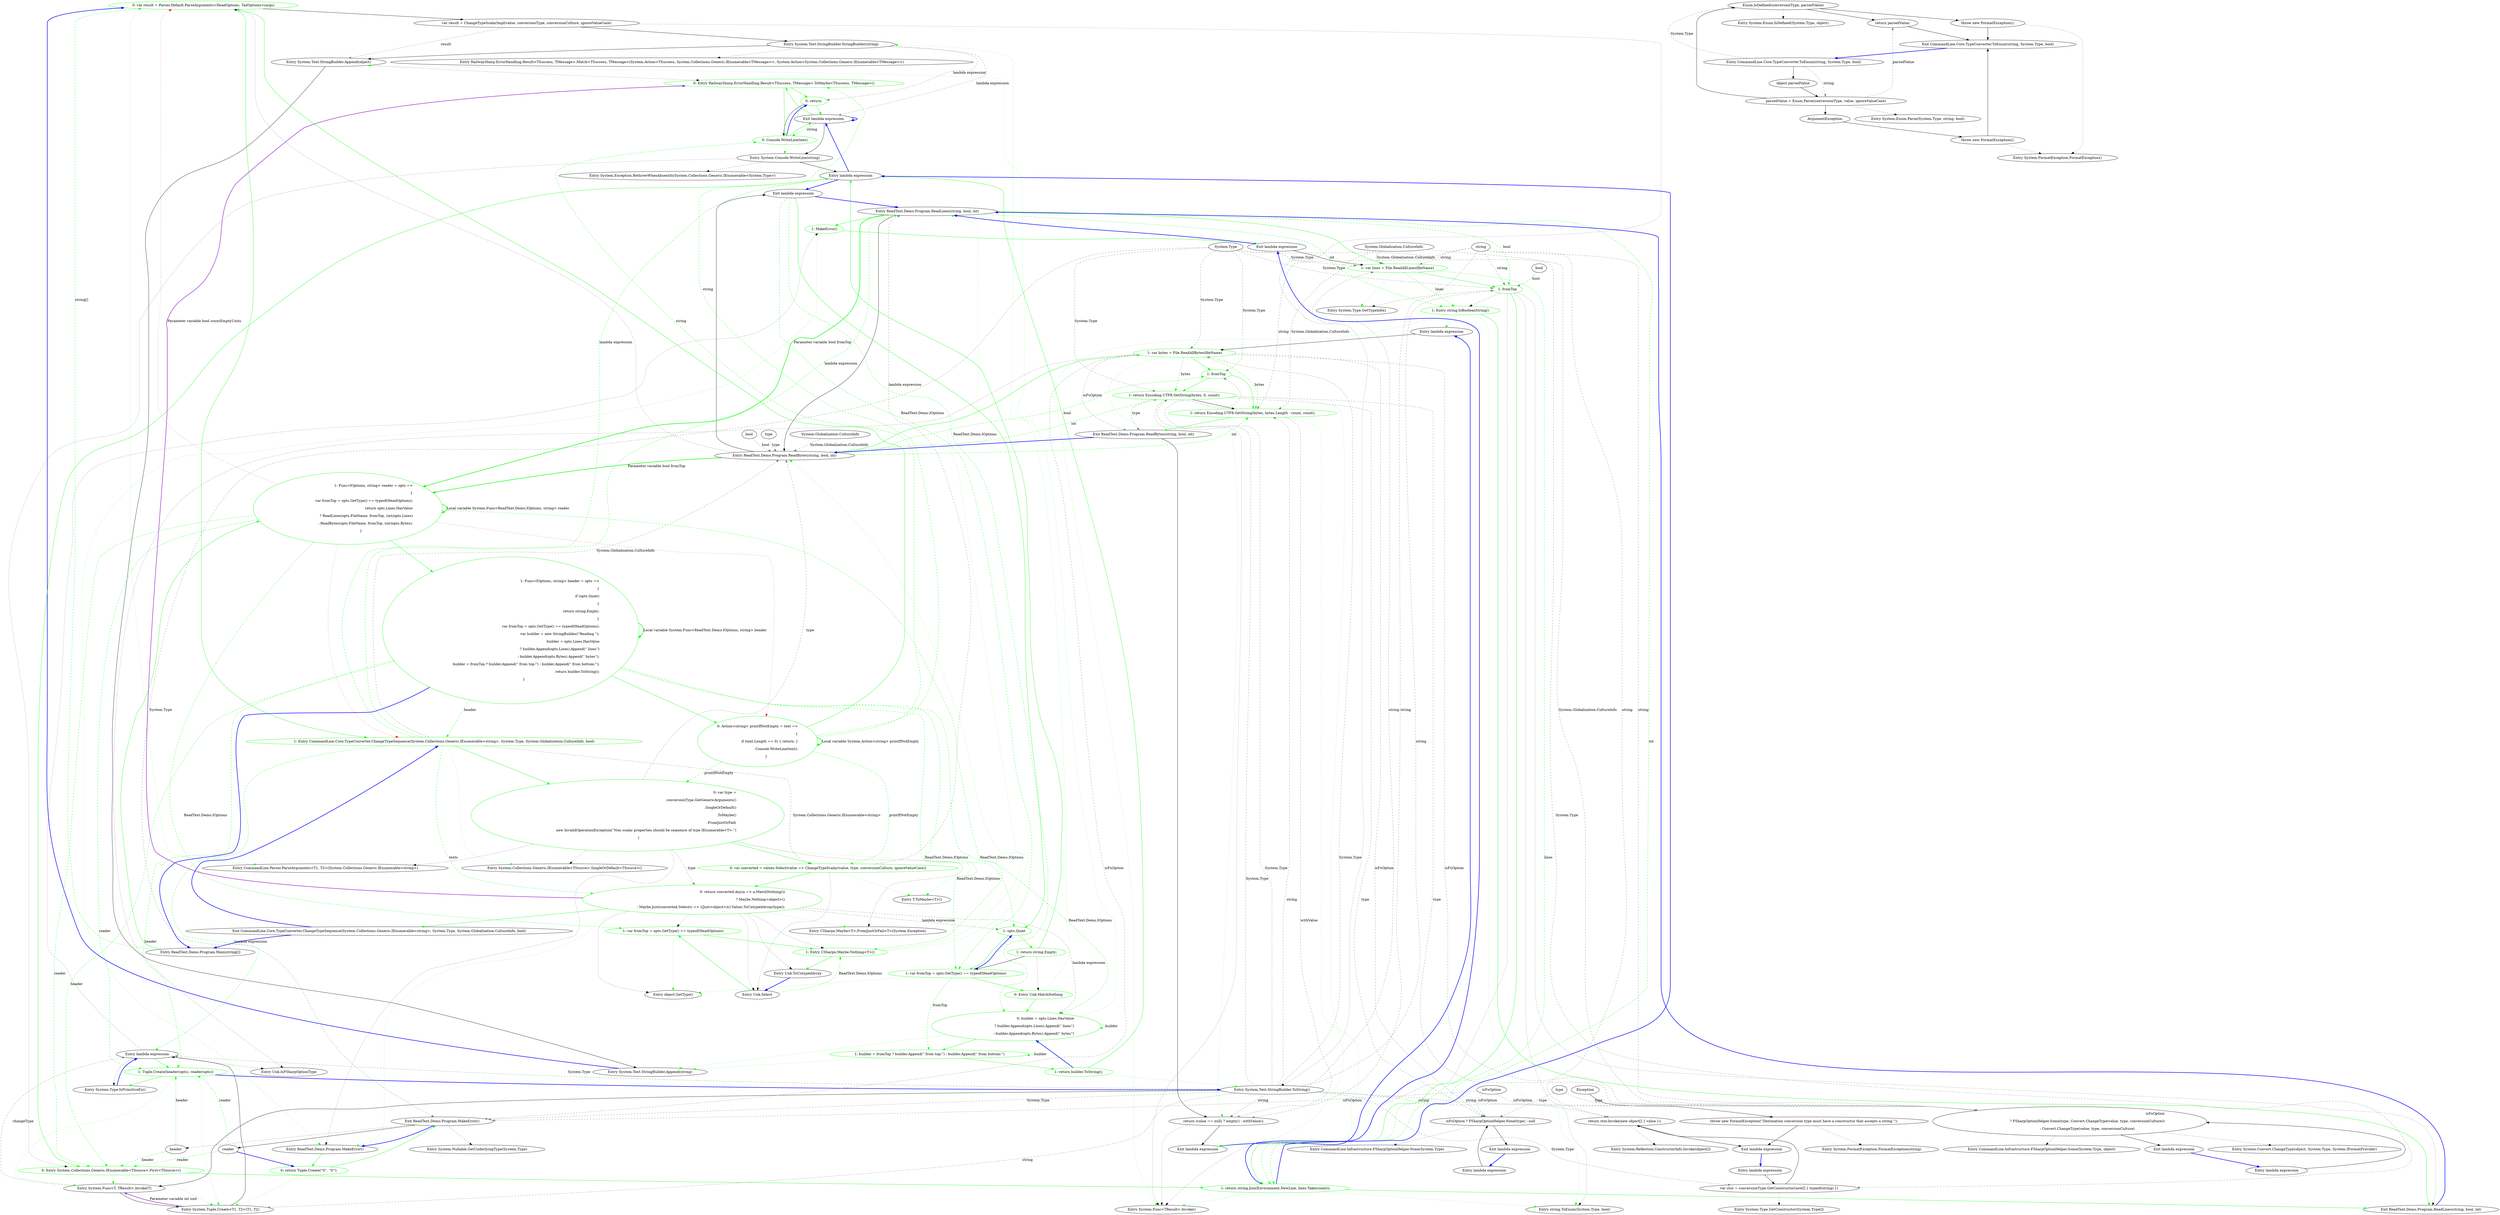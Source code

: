 digraph  {
m0_4 [cluster="ReadText.Demo.Program.Main(string[])", color=green, community=0, file="Program.cs", label="0: var result = Parser.Default.ParseArguments<HeadOptions, TailOptions>(args)", span="41-41"];
m0_30 [cluster="CommandLine.Core.TypeConverter.ChangeTypeScalar(string, System.Type, System.Globalization.CultureInfo, bool)", file="Program.cs", label="var result = ChangeTypeScalarImpl(value, conversionType, conversionCulture, ignoreValueCase)", span="43-43"];
m0_31 [cluster="System.Text.StringBuilder.StringBuilder(string)", file="Program.cs", label="Entry System.Text.StringBuilder.StringBuilder(string)", span="0-0"];
m0_32 [cluster="System.Text.StringBuilder.Append(object)", file="Program.cs", label="Entry System.Text.StringBuilder.Append(object)", span="0-0"];
m0_33 [cluster="System.Text.StringBuilder.Append(string)", file="Program.cs", label="Entry System.Text.StringBuilder.Append(string)", span="0-0"];
m0_59 [cluster="System.Func<TResult>.Invoke()", file="Program.cs", label="Entry System.Func<TResult>.Invoke()", span="0-0"];
m0_67 [cluster="lambda expression", file="Program.cs", label="Exit lambda expression", span="53-74"];
m0_11 [cluster="System.Collections.Generic.IEnumerable<TSource>.SingleOrDefault<TSource>()", file="Program.cs", label="Entry System.Collections.Generic.IEnumerable<TSource>.SingleOrDefault<TSource>()", span="0-0"];
m0_66 [cluster="lambda expression", file="Program.cs", label="return (value == null) ? empty() : withValue();", span="73-73"];
m0_102 [cluster="System.Enum.IsDefined(System.Type, object)", file="Program.cs", label="Entry System.Enum.IsDefined(System.Type, object)", span="0-0"];
m0_50 [cluster="lambda expression", color=green, community=0, file="Program.cs", label="1: MakeError()", span="46-46"];
m0_34 [cluster="System.Text.StringBuilder.ToString()", file="Program.cs", label="Entry System.Text.StringBuilder.ToString()", span="0-0"];
m0_44 [cluster="System.Func<T, TResult>.Invoke(T)", file="Program.cs", label="Entry System.Func<T, TResult>.Invoke(T)", span="0-0"];
m0_45 [cluster="System.Tuple.Create<T1, T2>(T1, T2)", file="Program.cs", label="Entry System.Tuple.Create<T1, T2>(T1, T2)", span="0-0"];
m0_46 [cluster="lambda expression", file="Program.cs", label="Entry lambda expression", span="45-45"];
m0_47 [cluster="lambda expression", color=green, community=1, file="Program.cs", label="1: Tuple.Create(header(opts), reader(opts))", span="45-45"];
m0_12 [cluster="T.ToMaybe<T>()", file="Program.cs", label="Entry T.ToMaybe<T>()", span="249-249"];
m0_60 [cluster="lambda expression", file="Program.cs", label="Entry lambda expression", span="53-74"];
m0_77 [cluster="CommandLine.Infrastructure.FSharpOptionHelper.Some(System.Type, object)", file="Program.cs", label="Entry CommandLine.Infrastructure.FSharpOptionHelper.Some(System.Type, object)", span="17-17"];
m0_16 [cluster="lambda expression", color=green, community=0, file="Program.cs", label="1: var fromTop = opts.GetType() == typeof(HeadOptions)", span="16-16"];
m0_49 [cluster="Unk.IsFSharpOptionType", file="Program.cs", label="Entry Unk.IsFSharpOptionType", span=""];
m0_71 [cluster="CommandLine.Infrastructure.FSharpOptionHelper.GetUnderlyingType(System.Type)", file="Program.cs", label=header, span=""];
m0_57 [cluster="System.Type.GetTypeInfo()", file="Program.cs", label="Entry System.Type.GetTypeInfo()", span="218-218"];
m0_72 [cluster="System.Nullable.GetUnderlyingType(System.Type)", file="Program.cs", label="Entry System.Nullable.GetUnderlyingType(System.Type)", span="0-0"];
m0_0 [cluster="ReadText.Demo.Program.Main(string[])", file="Program.cs", label="Entry ReadText.Demo.Program.Main(string[])", span="12-12"];
m0_1 [cluster="ReadText.Demo.Program.Main(string[])", color=green, community=1, file="Program.cs", label="1: Func<IOptions, string> reader = opts =>\r\n		        {\r\n		            var fromTop = opts.GetType() == typeof(HeadOptions);\r\n		            return opts.Lines.HasValue\r\n		                ? ReadLines(opts.FileName, fromTop, (int)opts.Lines)\r\n		                : ReadBytes(opts.FileName, fromTop, (int)opts.Bytes);\r\n		        }", span="14-20"];
m0_2 [cluster="ReadText.Demo.Program.Main(string[])", color=green, community=1, file="Program.cs", label="1: Func<IOptions, string> header = opts =>\r\n		        {\r\n		            if (opts.Quiet)\r\n		            {\r\n		                return string.Empty;\r\n		            }\r\n                    var fromTop = opts.GetType() == typeof(HeadOptions);\r\n		            var builder = new StringBuilder(''Reading '');\r\n		            builder = opts.Lines.HasValue\r\n		                ? builder.Append(opts.Lines).Append('' lines'')\r\n		                : builder.Append(opts.Bytes).Append('' bytes'');\r\n		            builder = fromTop ? builder.Append('' from top:'') : builder.Append('' from bottom:'');\r\n		            return builder.ToString();\r\n		        }", span="21-34"];
m0_19 [cluster="object.GetType()", file="Program.cs", label="Entry object.GetType()", span="0-0"];
m0_22 [cluster="lambda expression", file="Program.cs", label="Exit lambda expression", span="34-34"];
m0_21 [cluster="ReadText.Demo.Program.ReadBytes(string, bool, int)", file="Program.cs", label="Entry ReadText.Demo.Program.ReadBytes(string, bool, int)", span="64-64"];
m0_20 [cluster="ReadText.Demo.Program.ReadLines(string, bool, int)", file="Program.cs", label="Entry ReadText.Demo.Program.ReadLines(string, bool, int)", span="54-54"];
m0_23 [cluster="lambda expression", color=green, community=0, file="Program.cs", label="1: opts.Quiet", span="23-23"];
m0_27 [cluster="lambda expression", color=green, community=1, file="Program.cs", label="0: builder = opts.Lines.HasValue\r\n		                ? builder.Append(opts.Lines).Append('' lines'')\r\n		                : builder.Append(opts.Bytes).Append('' bytes'')", span="29-31"];
m0_24 [cluster="lambda expression", color=green, community=0, file="Program.cs", label="1: return string.Empty;", span="25-25"];
m0_25 [cluster="lambda expression", color=green, community=0, file="Program.cs", label="1: var fromTop = opts.GetType() == typeof(HeadOptions)", span="27-27"];
m0_28 [cluster="lambda expression", color=green, community=0, file="Program.cs", label="1: builder = fromTop ? builder.Append('' from top:'') : builder.Append('' from bottom:'')", span="32-32"];
m0_29 [cluster="lambda expression", color=green, community=0, file="Program.cs", label="1: return builder.ToString();", span="33-33"];
m0_37 [cluster="lambda expression", color=green, community=0, file="Program.cs", label="0: return;", span="37-37"];
m0_39 [cluster="lambda expression", file="Program.cs", label="Exit lambda expression", span="35-39"];
m0_38 [cluster="lambda expression", color=green, community=0, file="Program.cs", label="0: Console.WriteLine(text)", span="38-38"];
m0_40 [cluster="System.Console.WriteLine(string)", file="Program.cs", label="Entry System.Console.WriteLine(string)", span="0-0"];
m0_41 [cluster="lambda expression", file="Program.cs", label="Entry lambda expression", span="44-44"];
m0_52 [cluster="ReadText.Demo.Program.ReadLines(string, bool, int)", color=green, community=0, file="Program.cs", label="1: var lines = File.ReadAllLines(fileName)", span="56-56"];
m0_61 [cluster="ReadText.Demo.Program.ReadBytes(string, bool, int)", color=green, community=0, file="Program.cs", label="1: var bytes = File.ReadAllBytes(fileName)", span="66-66"];
m0_62 [cluster="ReadText.Demo.Program.ReadBytes(string, bool, int)", color=green, community=0, file="Program.cs", label="1: fromTop", span="67-67"];
m0_69 [cluster="ReadText.Demo.Program.MakeError()", file="Program.cs", label="Exit ReadText.Demo.Program.MakeError()", span="74-74"];
m0_63 [cluster="ReadText.Demo.Program.ReadBytes(string, bool, int)", color=green, community=0, file="Program.cs", label="1: return Encoding.UTF8.GetString(bytes, 0, count);", span="69-69"];
m0_64 [cluster="ReadText.Demo.Program.ReadBytes(string, bool, int)", color=green, community=0, file="Program.cs", label="1: return Encoding.UTF8.GetString(bytes, bytes.Length - count, count);", span="71-71"];
m0_74 [cluster="lambda expression", file="Program.cs", label="isFsOption\r\n                                ? FSharpOptionHelper.Some(type, Convert.ChangeType(value, type, conversionCulture))\r\n                                : Convert.ChangeType(value, type, conversionCulture)", span="67-69"];
m0_53 [cluster="ReadText.Demo.Program.ReadLines(string, bool, int)", color=green, community=0, file="Program.cs", label="1: fromTop", span="57-57"];
m0_83 [cluster="lambda expression", file="Program.cs", label="var ctor = conversionType.GetConstructor(new[] { typeof(string) })", span="85-85"];
m0_84 [cluster="lambda expression", file="Program.cs", label="return ctor.Invoke(new object[] { value });", span="86-86"];
m0_51 [cluster="lambda expression", file="Program.cs", label="Exit lambda expression", span="46-46"];
m0_54 [cluster="ReadText.Demo.Program.ReadLines(string, bool, int)", color=green, community=0, file="Program.cs", label="1: return string.Join(Environment.NewLine, lines.Take(count));", span="59-59"];
m0_65 [cluster="ReadText.Demo.Program.ReadBytes(string, bool, int)", file="Program.cs", label="Exit ReadText.Demo.Program.ReadBytes(string, bool, int)", span="64-64"];
m0_79 [cluster="lambda expression", file="Program.cs", label="isFsOption ? FSharpOptionHelper.None(type) : null", span="71-71"];
m0_68 [cluster="ReadText.Demo.Program.MakeError()", color=green, community=0, file="Program.cs", label="0: return Tuple.Create(''\0'', ''\0'');", span="76-76"];
m0_70 [cluster="lambda expression", file="Program.cs", label=reader, span=""];
m0_73 [cluster="lambda expression", file="Program.cs", label="Entry lambda expression", span="66-69"];
m0_75 [cluster="lambda expression", file="Program.cs", label="Exit lambda expression", span="66-69"];
m0_78 [cluster="lambda expression", file="Program.cs", label="Entry lambda expression", span="71-71"];
m0_80 [cluster="lambda expression", file="Program.cs", label="Exit lambda expression", span="71-71"];
m0_82 [cluster="lambda expression", file="Program.cs", label="Entry lambda expression", span="81-92"];
m0_85 [cluster="lambda expression", file="Program.cs", label=Exception, span="88-88"];
m0_86 [cluster="lambda expression", file="Program.cs", label="throw new FormatException(''Destination conversion type must have a constructor that accepts a string.'');", span="90-90"];
m0_87 [cluster="lambda expression", file="Program.cs", label="Exit lambda expression", span="81-92"];
m0_17 [cluster="CSharpx.Maybe.Nothing<T>()", color=green, community=1, file="Program.cs", label="1: Entry CSharpx.Maybe.Nothing<T>()", span="116-116"];
m0_42 [cluster="System.Collections.Generic.IEnumerable<TSource>.First<TSource>()", color=green, community=0, file="Program.cs", label="0: Entry System.Collections.Generic.IEnumerable<TSource>.First<TSource>()", span="0-0"];
m0_15 [cluster="Unk.Select", file="Program.cs", label="Entry Unk.Select", span=""];
m0_18 [cluster="Unk.ToUntypedArray", file="Program.cs", label="Entry Unk.ToUntypedArray", span=""];
m0_48 [cluster="System.Type.IsPrimitiveEx()", file="Program.cs", label="Entry System.Type.IsPrimitiveEx()", span="201-201"];
m0_36 [cluster="RailwaySharp.ErrorHandling.Result<TSuccess, TMessage>.ToMaybe<TSuccess, TMessage>()", color=green, community=0, file="Program.cs", label="0: Entry RailwaySharp.ErrorHandling.Result<TSuccess, TMessage>.ToMaybe<TSuccess, TMessage>()", span="25-25"];
m0_26 [cluster="Unk.MatchNothing", color=green, community=0, file="Program.cs", label="0: Entry Unk.MatchNothing", span=""];
m0_58 [cluster="string.ToEnum(System.Type, bool)", file="Program.cs", label="Entry string.ToEnum(System.Type, bool)", span="100-100"];
m0_76 [cluster="System.Convert.ChangeType(object, System.Type, System.IFormatProvider)", file="Program.cs", label="Entry System.Convert.ChangeType(object, System.Type, System.IFormatProvider)", span="0-0"];
m0_3 [cluster="ReadText.Demo.Program.Main(string[])", color=green, community=1, file="Program.cs", label="0: Action<string> printIfNotEmpty = text =>\r\n                {\r\n                    if (text.Length == 0) { return; }\r\n                    Console.WriteLine(text);\r\n                }", span="35-39"];
m0_10 [cluster="CommandLine.Parser.ParseArguments<T1, T2>(System.Collections.Generic.IEnumerable<string>)", file="Program.cs", label="Entry CommandLine.Parser.ParseArguments<T1, T2>(System.Collections.Generic.IEnumerable<string>)", span="25-25"];
m0_56 [cluster="ReadText.Demo.Program.ReadLines(string, bool, int)", file="Program.cs", label="Exit ReadText.Demo.Program.ReadLines(string, bool, int)", span="54-54"];
m0_91 [cluster="CommandLine.Core.TypeConverter.ToEnum(string, System.Type, bool)", file="Program.cs", label="Entry CommandLine.Core.TypeConverter.ToEnum(string, System.Type, bool)", span="100-100"];
m0_92 [cluster="CommandLine.Core.TypeConverter.ToEnum(string, System.Type, bool)", file="Program.cs", label="object parsedValue", span="102-102"];
m0_93 [cluster="CommandLine.Core.TypeConverter.ToEnum(string, System.Type, bool)", file="Program.cs", label="parsedValue = Enum.Parse(conversionType, value, ignoreValueCase)", span="105-105"];
m0_96 [cluster="CommandLine.Core.TypeConverter.ToEnum(string, System.Type, bool)", file="Program.cs", label="Enum.IsDefined(conversionType, parsedValue)", span="111-111"];
m0_94 [cluster="CommandLine.Core.TypeConverter.ToEnum(string, System.Type, bool)", file="Program.cs", label=ArgumentException, span="107-107"];
m0_97 [cluster="CommandLine.Core.TypeConverter.ToEnum(string, System.Type, bool)", file="Program.cs", label="return parsedValue;", span="113-113"];
m0_95 [cluster="CommandLine.Core.TypeConverter.ToEnum(string, System.Type, bool)", file="Program.cs", label="throw new FormatException();", span="109-109"];
m0_98 [cluster="CommandLine.Core.TypeConverter.ToEnum(string, System.Type, bool)", file="Program.cs", label="throw new FormatException();", span="115-115"];
m0_99 [cluster="CommandLine.Core.TypeConverter.ToEnum(string, System.Type, bool)", file="Program.cs", label="Exit CommandLine.Core.TypeConverter.ToEnum(string, System.Type, bool)", span="100-100"];
m0_90 [cluster="System.FormatException.FormatException(string)", file="Program.cs", label="Entry System.FormatException.FormatException(string)", span="0-0"];
m0_5 [cluster="CommandLine.Core.TypeConverter.ChangeTypeSequence(System.Collections.Generic.IEnumerable<string>, System.Type, System.Globalization.CultureInfo, bool)", color=green, community=1, file="Program.cs", label="1: Entry CommandLine.Core.TypeConverter.ChangeTypeSequence(System.Collections.Generic.IEnumerable<string>, System.Type, System.Globalization.CultureInfo, bool)", span="24-24"];
m0_6 [cluster="CommandLine.Core.TypeConverter.ChangeTypeSequence(System.Collections.Generic.IEnumerable<string>, System.Type, System.Globalization.CultureInfo, bool)", color=green, community=0, file="Program.cs", label="0: var type =\r\n                conversionType.GetGenericArguments()\r\n                              .SingleOrDefault()\r\n                              .ToMaybe()\r\n                              .FromJustOrFail(\r\n                                  new InvalidOperationException(''Non scalar properties should be sequence of type IEnumerable<T>.'')\r\n                    )", span="26-32"];
m0_7 [cluster="CommandLine.Core.TypeConverter.ChangeTypeSequence(System.Collections.Generic.IEnumerable<string>, System.Type, System.Globalization.CultureInfo, bool)", color=green, community=0, file="Program.cs", label="0: var converted = values.Select(value => ChangeTypeScalar(value, type, conversionCulture, ignoreValueCase))", span="34-34"];
m0_8 [cluster="CommandLine.Core.TypeConverter.ChangeTypeSequence(System.Collections.Generic.IEnumerable<string>, System.Type, System.Globalization.CultureInfo, bool)", color=green, community=0, file="Program.cs", label="0: return converted.Any(a => a.MatchNothing())\r\n                ? Maybe.Nothing<object>()\r\n                : Maybe.Just(converted.Select(c => ((Just<object>)c).Value).ToUntypedArray(type));", span="36-38"];
m0_9 [cluster="CommandLine.Core.TypeConverter.ChangeTypeSequence(System.Collections.Generic.IEnumerable<string>, System.Type, System.Globalization.CultureInfo, bool)", file="Program.cs", label="Exit CommandLine.Core.TypeConverter.ChangeTypeSequence(System.Collections.Generic.IEnumerable<string>, System.Type, System.Globalization.CultureInfo, bool)", span="24-24"];
m0_88 [cluster="System.Type.GetConstructor(System.Type[])", file="Program.cs", label="Entry System.Type.GetConstructor(System.Type[])", span="0-0"];
m0_14 [cluster="CSharpx.Maybe<T>.FromJustOrFail<T>(System.Exception)", file="Program.cs", label="Entry CSharpx.Maybe<T>.FromJustOrFail<T>(System.Exception)", span="355-355"];
m0_100 [cluster="System.Enum.Parse(System.Type, string, bool)", file="Program.cs", label="Entry System.Enum.Parse(System.Type, string, bool)", span="0-0"];
m0_13 [cluster="ReadText.Demo.Program.MakeError()", file="Program.cs", label="Entry ReadText.Demo.Program.MakeError()", span="74-74"];
m0_55 [cluster="string.IsBooleanString()", color=green, community=0, file="Program.cs", label="1: Entry string.IsBooleanString()", span="65-65"];
m0_81 [cluster="CommandLine.Infrastructure.FSharpOptionHelper.None(System.Type)", file="Program.cs", label="Entry CommandLine.Infrastructure.FSharpOptionHelper.None(System.Type)", span="25-25"];
m0_35 [cluster="RailwaySharp.ErrorHandling.Result<TSuccess, TMessage>.Match<TSuccess, TMessage>(System.Action<TSuccess, System.Collections.Generic.IEnumerable<TMessage>>, System.Action<System.Collections.Generic.IEnumerable<TMessage>>)", file="Program.cs", label="Entry RailwaySharp.ErrorHandling.Result<TSuccess, TMessage>.Match<TSuccess, TMessage>(System.Action<TSuccess, System.Collections.Generic.IEnumerable<TMessage>>, System.Action<System.Collections.Generic.IEnumerable<TMessage>>)", span="495-495"];
m0_89 [cluster="System.Reflection.ConstructorInfo.Invoke(object[])", file="Program.cs", label="Entry System.Reflection.ConstructorInfo.Invoke(object[])", span="0-0"];
m0_101 [cluster="System.FormatException.FormatException()", file="Program.cs", label="Entry System.FormatException.FormatException()", span="0-0"];
m0_43 [cluster="System.Exception.RethrowWhenAbsentIn(System.Collections.Generic.IEnumerable<System.Type>)", file="Program.cs", label="Entry System.Exception.RethrowWhenAbsentIn(System.Collections.Generic.IEnumerable<System.Type>)", span="11-11"];
m0_103 [file="Program.cs", label="System.Globalization.CultureInfo", span=""];
m0_104 [file="Program.cs", label=bool, span=""];
m0_105 [file="Program.cs", label=type, span=""];
m0_106 [file="Program.cs", label=string, span=""];
m0_107 [file="Program.cs", label="System.Type", span=""];
m0_108 [file="Program.cs", label="System.Globalization.CultureInfo", span=""];
m0_109 [file="Program.cs", label=bool, span=""];
m0_110 [file="Program.cs", label=isFsOption, span=""];
m0_111 [file="Program.cs", label=type, span=""];
m0_4 -> m0_30  [key=0, style=solid];
m0_4 -> m0_5  [color=green, key=0, style=solid];
m0_4 -> m0_10  [color=green, key=2, style=dotted];
m0_30 -> m0_31  [key=0, style=solid];
m0_30 -> m0_34  [key=2, style=dotted];
m0_30 -> m0_32  [color=darkseagreen4, key=1, label=result, style=dashed];
m0_31 -> m0_32  [key=0, style=solid];
m0_31 -> m0_35  [key=2, style=dotted];
m0_31 -> m0_37  [color=darkseagreen4, key=1, label="lambda expression", style=dashed];
m0_31 -> m0_39  [color=darkseagreen4, key=1, label="lambda expression", style=dashed];
m0_32 -> m0_33  [key=0, style=solid];
m0_32 -> m0_36  [key=2, style=dotted];
m0_33 -> m0_4  [color=blue, key=0, style=bold];
m0_67 -> m0_60  [color=blue, key=0, style=bold];
m0_66 -> m0_67  [key=0, style=solid];
m0_66 -> m0_59  [key=2, style=dotted];
m0_50 -> m0_51  [color=green, key=0, style=solid];
m0_50 -> m0_13  [color=green, key=2, style=dotted];
m0_34 -> m0_44  [key=0, style=solid];
m0_34 -> m0_52  [color=darkseagreen4, key=1, label=string, style=dashed];
m0_34 -> m0_61  [color=darkseagreen4, key=1, label="System.Type", style=dashed];
m0_34 -> m0_62  [color=darkseagreen4, key=1, label="System.Type", style=dashed];
m0_34 -> m0_69  [color=darkseagreen4, key=1, label="System.Type", style=dashed];
m0_34 -> m0_63  [color=darkseagreen4, key=1, label="System.Type", style=dashed];
m0_34 -> m0_64  [color=darkseagreen4, key=1, label=string, style=dashed];
m0_34 -> m0_74  [color=darkseagreen4, key=1, label=string, style=dashed];
m0_34 -> m0_66  [color=darkseagreen4, key=1, label=string, style=dashed];
m0_34 -> m0_53  [color=darkseagreen4, key=1, label=string, style=dashed];
m0_34 -> m0_45  [color=darkseagreen4, key=1, label=string, style=dashed];
m0_34 -> m0_83  [color=darkseagreen4, key=1, label="System.Type", style=dashed];
m0_34 -> m0_84  [color=darkseagreen4, key=1, label=string, style=dashed];
m0_34 -> m0_46  [color=darkseagreen4, key=1, label="System.Type", style=dashed];
m0_44 -> m0_45  [key=0, style=solid];
m0_44 -> m0_46  [color=darkseagreen4, key=1, label=changeType, style=dashed];
m0_45 -> m0_46  [key=0, style=solid];
m0_45 -> m0_44  [color=darkorchid, key=3, label="Parameter variable int unit", style=bold];
m0_46 -> m0_47  [color=green, key=0, style=solid];
m0_46 -> m0_48  [key=2, style=dotted];
m0_46 -> m0_49  [key=2, style=dotted];
m0_46 -> m0_50  [key=2, style=dotted];
m0_47 -> m0_34  [color=blue, key=0, style=bold];
m0_47 -> m0_48  [color=green, key=0, style=solid];
m0_47 -> m0_44  [color=green, key=2, style=dotted];
m0_47 -> m0_45  [color=green, key=2, style=dotted];
m0_60 -> m0_61  [key=0, style=solid];
m0_16 -> m0_17  [color=green, key=0, style=solid];
m0_16 -> m0_19  [color=green, key=2, style=dotted];
m0_71 -> m0_42  [color=green, key=1, label=header, style=dashed];
m0_71 -> m0_47  [color=green, key=1, label=header, style=dashed];
m0_0 -> m0_1  [color=green, key=0, style=solid];
m0_0 -> m0_4  [color=green, key=1, label="string[]", style=dashed];
m0_1 -> m0_2  [color=green, key=0, style=solid];
m0_1 -> m0_3  [color=red, key=2, style=dotted];
m0_1 -> m0_4  [color=red, key=2, style=dotted];
m0_1 -> m0_5  [color=red, key=2, style=dotted];
m0_1 -> m0_1  [color=green, key=3, label="Local variable System.Func<ReadText.Demo.IOptions, string> reader", style=bold];
m0_1 -> m0_16  [color=green, key=1, label="ReadText.Demo.IOptions", style=dashed];
m0_1 -> m0_17  [color=green, key=1, label="ReadText.Demo.IOptions", style=dashed];
m0_1 -> m0_42  [color=green, key=1, label=reader, style=dashed];
m0_1 -> m0_47  [color=green, key=1, label=reader, style=dashed];
m0_2 -> m0_0  [color=blue, key=0, style=bold];
m0_2 -> m0_2  [color=green, key=3, label="Local variable System.Func<ReadText.Demo.IOptions, string> header", style=bold];
m0_2 -> m0_3  [color=green, key=0, style=solid];
m0_2 -> m0_23  [color=green, key=1, label="ReadText.Demo.IOptions", style=dashed];
m0_2 -> m0_25  [color=green, key=1, label="ReadText.Demo.IOptions", style=dashed];
m0_2 -> m0_27  [color=green, key=1, label="ReadText.Demo.IOptions", style=dashed];
m0_2 -> m0_5  [color=green, key=1, label=header, style=dashed];
m0_2 -> m0_42  [color=green, key=1, label=header, style=dashed];
m0_2 -> m0_47  [color=green, key=1, label=header, style=dashed];
m0_22 -> m0_23  [color=green, key=0, style=solid];
m0_22 -> m0_25  [color=green, key=1, label="ReadText.Demo.IOptions", style=dashed];
m0_22 -> m0_27  [color=green, key=1, label="ReadText.Demo.IOptions", style=dashed];
m0_22 -> m0_20  [color=blue, key=0, style=bold];
m0_21 -> m0_22  [key=0, style=solid];
m0_21 -> m0_4  [key=2, style=dotted];
m0_21 -> m0_1  [color=green, key=3, label="Parameter variable bool fromTop", style=bold];
m0_21 -> m0_61  [color=green, key=0, style=solid];
m0_21 -> m0_62  [color=green, key=1, label=bool, style=dashed];
m0_21 -> m0_63  [color=green, key=1, label=int, style=dashed];
m0_21 -> m0_64  [color=green, key=1, label=int, style=dashed];
m0_20 -> m0_21  [key=0, style=solid];
m0_20 -> m0_50  [color=green, key=0, style=solid];
m0_20 -> m0_1  [color=green, key=3, label="Parameter variable bool fromTop", style=bold];
m0_20 -> m0_52  [color=green, key=0, style=solid];
m0_20 -> m0_53  [color=green, key=1, label=bool, style=dashed];
m0_20 -> m0_54  [color=green, key=1, label=int, style=dashed];
m0_20 -> m0_55  [color=green, key=1, label=int, style=dashed];
m0_23 -> m0_24  [color=green, key=0, style=solid];
m0_23 -> m0_25  [color=green, key=0, style=solid];
m0_27 -> m0_28  [color=green, key=0, style=solid];
m0_27 -> m0_27  [color=green, key=1, label=builder, style=dashed];
m0_27 -> m0_32  [color=green, key=2, style=dotted];
m0_27 -> m0_33  [color=green, key=2, style=dotted];
m0_24 -> m0_25  [key=0, style=solid];
m0_24 -> m0_26  [key=2, style=dotted];
m0_24 -> m0_41  [color=green, key=0, style=solid];
m0_25 -> m0_23  [color=blue, key=0, style=bold];
m0_25 -> m0_26  [color=green, key=0, style=solid];
m0_25 -> m0_19  [color=green, key=2, style=dotted];
m0_25 -> m0_28  [color=green, key=1, label=fromTop, style=dashed];
m0_28 -> m0_29  [color=green, key=0, style=solid];
m0_28 -> m0_28  [color=green, key=1, label=builder, style=dashed];
m0_28 -> m0_33  [color=green, key=2, style=dotted];
m0_29 -> m0_27  [color=blue, key=0, style=bold];
m0_29 -> m0_41  [color=green, key=0, style=solid];
m0_29 -> m0_34  [color=green, key=2, style=dotted];
m0_37 -> m0_38  [key=0, style=solid];
m0_37 -> m0_39  [color=green, key=0, style=solid];
m0_39 -> m0_40  [key=0, style=solid];
m0_39 -> m0_36  [color=green, key=0, style=solid];
m0_39 -> m0_38  [color=green, key=1, label=string, style=dashed];
m0_39 -> m0_39  [color=blue, key=0, style=bold];
m0_38 -> m0_37  [color=blue, key=0, style=bold];
m0_38 -> m0_39  [color=green, key=0, style=solid];
m0_38 -> m0_40  [color=green, key=2, style=dotted];
m0_40 -> m0_41  [key=0, style=solid];
m0_40 -> m0_42  [key=2, style=dotted];
m0_40 -> m0_43  [key=2, style=dotted];
m0_41 -> m0_39  [color=blue, key=0, style=bold];
m0_41 -> m0_22  [color=blue, key=0, style=bold];
m0_41 -> m0_42  [color=green, key=0, style=solid];
m0_52 -> m0_53  [color=green, key=0, style=solid];
m0_52 -> m0_57  [color=green, key=2, style=dotted];
m0_52 -> m0_54  [color=green, key=1, label=lines, style=dashed];
m0_52 -> m0_55  [color=green, key=1, label=lines, style=dashed];
m0_61 -> m0_62  [color=green, key=0, style=solid];
m0_61 -> m0_49  [key=2, style=dotted];
m0_61 -> m0_69  [color=darkseagreen4, key=1, label=isFsOption, style=dashed];
m0_61 -> m0_64  [color=green, key=1, label=bytes, style=dashed];
m0_61 -> m0_74  [color=darkseagreen4, key=1, label=isFsOption, style=dashed];
m0_61 -> m0_65  [color=darkseagreen4, key=1, label=isFsOption, style=dashed];
m0_61 -> m0_79  [color=darkseagreen4, key=1, label=isFsOption, style=dashed];
m0_61 -> m0_66  [color=green, key=2, style=dotted];
m0_61 -> m0_63  [color=green, key=1, label=bytes, style=dashed];
m0_62 -> m0_63  [color=green, key=0, style=solid];
m0_62 -> m0_64  [color=green, key=0, style=solid];
m0_69 -> m0_70  [key=0, style=solid];
m0_69 -> m0_71  [key=2, style=dotted];
m0_69 -> m0_72  [key=2, style=dotted];
m0_69 -> m0_13  [color=blue, key=0, style=bold];
m0_63 -> m0_64  [key=0, style=solid];
m0_63 -> m0_59  [key=2, style=dotted];
m0_63 -> m0_74  [color=darkseagreen4, key=1, label=type, style=dashed];
m0_63 -> m0_65  [color=darkseagreen4, key=1, label=type, style=dashed];
m0_63 -> m0_79  [color=darkseagreen4, key=1, label=type, style=dashed];
m0_63 -> m0_67  [color=green, key=2, style=dotted];
m0_64 -> m0_65  [color=green, key=0, style=solid];
m0_64 -> m0_66  [color=darkseagreen4, key=1, label=withValue, style=dashed];
m0_64 -> m0_67  [color=green, key=2, style=dotted];
m0_74 -> m0_75  [key=0, style=solid];
m0_74 -> m0_76  [key=2, style=dotted];
m0_74 -> m0_77  [key=2, style=dotted];
m0_53 -> m0_54  [color=green, key=0, style=solid];
m0_53 -> m0_55  [key=2, style=dotted];
m0_53 -> m0_56  [key=2, style=dotted];
m0_53 -> m0_57  [key=2, style=dotted];
m0_53 -> m0_58  [key=2, style=dotted];
m0_53 -> m0_59  [key=2, style=dotted];
m0_83 -> m0_84  [key=0, style=solid];
m0_83 -> m0_88  [key=2, style=dotted];
m0_84 -> m0_87  [key=0, style=solid];
m0_84 -> m0_89  [key=2, style=dotted];
m0_51 -> m0_52  [key=0, style=solid];
m0_51 -> m0_20  [color=blue, key=0, style=bold];
m0_54 -> m0_51  [color=blue, key=0, style=bold];
m0_54 -> m0_41  [color=blue, key=0, style=bold];
m0_54 -> m0_56  [color=green, key=0, style=solid];
m0_54 -> m0_58  [color=green, key=2, style=dotted];
m0_54 -> m0_59  [color=green, key=2, style=dotted];
m0_65 -> m0_66  [key=0, style=solid];
m0_65 -> m0_21  [color=blue, key=0, style=bold];
m0_79 -> m0_80  [key=0, style=solid];
m0_79 -> m0_81  [key=2, style=dotted];
m0_68 -> m0_69  [color=green, key=0, style=solid];
m0_68 -> m0_45  [color=green, key=2, style=dotted];
m0_70 -> m0_68  [color=blue, key=0, style=bold];
m0_70 -> m0_42  [color=green, key=1, label=reader, style=dashed];
m0_70 -> m0_47  [color=green, key=1, label=reader, style=dashed];
m0_73 -> m0_74  [key=0, style=solid];
m0_75 -> m0_73  [color=blue, key=0, style=bold];
m0_78 -> m0_79  [key=0, style=solid];
m0_80 -> m0_78  [color=blue, key=0, style=bold];
m0_82 -> m0_83  [key=0, style=solid];
m0_85 -> m0_86  [key=0, style=solid];
m0_86 -> m0_87  [key=0, style=solid];
m0_86 -> m0_90  [key=2, style=dotted];
m0_87 -> m0_82  [color=blue, key=0, style=bold];
m0_17 -> m0_18  [color=green, key=0, style=solid];
m0_17 -> m0_20  [color=green, key=2, style=dotted];
m0_17 -> m0_21  [color=green, key=2, style=dotted];
m0_42 -> m0_54  [color=green, key=0, style=solid];
m0_42 -> m0_44  [color=green, key=2, style=dotted];
m0_42 -> m0_45  [color=green, key=2, style=dotted];
m0_15 -> m0_16  [color=green, key=0, style=solid];
m0_15 -> m0_17  [color=green, key=1, label="ReadText.Demo.IOptions", style=dashed];
m0_18 -> m0_15  [color=blue, key=0, style=bold];
m0_48 -> m0_46  [color=blue, key=0, style=bold];
m0_36 -> m0_37  [color=green, key=0, style=solid];
m0_36 -> m0_38  [color=green, key=0, style=solid];
m0_26 -> m0_27  [color=green, key=0, style=solid];
m0_26 -> m0_31  [color=green, key=2, style=dotted];
m0_3 -> m0_4  [color=green, key=0, style=solid];
m0_3 -> m0_3  [color=green, key=3, label="Local variable System.Action<string> printIfNotEmpty", style=bold];
m0_3 -> m0_36  [color=green, key=1, label=string, style=dashed];
m0_3 -> m0_38  [color=green, key=1, label=string, style=dashed];
m0_3 -> m0_6  [color=green, key=1, label=printIfNotEmpty, style=dashed];
m0_3 -> m0_7  [color=green, key=1, label=printIfNotEmpty, style=dashed];
m0_56 -> m0_20  [color=blue, key=0, style=bold];
m0_91 -> m0_92  [key=0, style=solid];
m0_91 -> m0_93  [color=darkseagreen4, key=1, label=string, style=dashed];
m0_91 -> m0_96  [color=darkseagreen4, key=1, label="System.Type", style=dashed];
m0_92 -> m0_93  [key=0, style=solid];
m0_93 -> m0_94  [key=0, style=solid];
m0_93 -> m0_96  [key=0, style=solid];
m0_93 -> m0_100  [key=2, style=dotted];
m0_93 -> m0_97  [color=darkseagreen4, key=1, label=parsedValue, style=dashed];
m0_96 -> m0_97  [key=0, style=solid];
m0_96 -> m0_98  [key=0, style=solid];
m0_96 -> m0_102  [key=2, style=dotted];
m0_94 -> m0_95  [key=0, style=solid];
m0_97 -> m0_99  [key=0, style=solid];
m0_95 -> m0_99  [key=0, style=solid];
m0_95 -> m0_101  [key=2, style=dotted];
m0_98 -> m0_99  [key=0, style=solid];
m0_98 -> m0_101  [key=2, style=dotted];
m0_99 -> m0_91  [color=blue, key=0, style=bold];
m0_5 -> m0_6  [color=green, key=0, style=solid];
m0_5 -> m0_11  [color=green, key=2, style=dotted];
m0_5 -> m0_41  [color=green, key=1, label="lambda expression", style=dashed];
m0_5 -> m0_46  [color=green, key=1, label="lambda expression", style=dashed];
m0_5 -> m0_20  [color=green, key=1, label="lambda expression", style=dashed];
m0_5 -> m0_7  [color=darkseagreen4, key=1, label="System.Collections.Generic.IEnumerable<string>", style=dashed];
m0_5 -> m0_8  [color=green, key=1, label=texts, style=dashed];
m0_5 -> m0_21  [color=darkseagreen4, key=1, label="System.Globalization.CultureInfo", style=dashed];
m0_6 -> m0_7  [color=green, key=0, style=solid];
m0_6 -> m0_12  [color=green, key=2, style=dotted];
m0_6 -> m0_10  [key=2, style=dotted];
m0_6 -> m0_11  [key=2, style=dotted];
m0_6 -> m0_13  [key=2, style=dotted];
m0_6 -> m0_14  [key=2, style=dotted];
m0_6 -> m0_21  [color=darkseagreen4, key=1, label=type, style=dashed];
m0_6 -> m0_8  [color=darkseagreen4, key=1, label=type, style=dashed];
m0_7 -> m0_8  [color=green, key=0, style=solid];
m0_7 -> m0_12  [color=green, key=2, style=dotted];
m0_7 -> m0_15  [key=2, style=dotted];
m0_7 -> m0_20  [color=darkseagreen4, key=1, label="lambda expression", style=dashed];
m0_8 -> m0_9  [color=green, key=0, style=solid];
m0_8 -> m0_13  [color=green, key=2, style=dotted];
m0_8 -> m0_14  [color=green, key=2, style=dotted];
m0_8 -> m0_16  [key=2, style=dotted];
m0_8 -> m0_17  [key=2, style=dotted];
m0_8 -> m0_15  [key=2, style=dotted];
m0_8 -> m0_18  [key=2, style=dotted];
m0_8 -> m0_19  [key=2, style=dotted];
m0_8 -> m0_23  [color=darkseagreen4, key=1, label="lambda expression", style=dashed];
m0_8 -> m0_27  [color=darkseagreen4, key=1, label="lambda expression", style=dashed];
m0_8 -> m0_36  [color=darkorchid, key=3, label="Parameter variable bool countEmptyUnits", style=bold];
m0_9 -> m0_0  [color=blue, key=0, style=bold];
m0_9 -> m0_5  [color=blue, key=0, style=bold];
m0_13 -> m0_68  [color=green, key=0, style=solid];
m0_55 -> m0_56  [color=green, key=0, style=solid];
m0_55 -> m0_60  [color=green, key=2, style=dotted];
m0_55 -> m0_58  [color=green, key=2, style=dotted];
m0_55 -> m0_59  [color=green, key=2, style=dotted];
m0_103 -> m0_21  [color=darkseagreen4, key=1, label="System.Globalization.CultureInfo", style=dashed];
m0_104 -> m0_21  [color=darkseagreen4, key=1, label=bool, style=dashed];
m0_105 -> m0_21  [color=darkseagreen4, key=1, label=type, style=dashed];
m0_106 -> m0_52  [color=darkseagreen4, key=1, label=string, style=dashed];
m0_106 -> m0_64  [color=darkseagreen4, key=1, label=string, style=dashed];
m0_106 -> m0_74  [color=darkseagreen4, key=1, label=string, style=dashed];
m0_106 -> m0_66  [color=darkseagreen4, key=1, label=string, style=dashed];
m0_106 -> m0_53  [color=darkseagreen4, key=1, label=string, style=dashed];
m0_106 -> m0_84  [color=darkseagreen4, key=1, label=string, style=dashed];
m0_107 -> m0_52  [color=darkseagreen4, key=1, label="System.Type", style=dashed];
m0_107 -> m0_61  [color=darkseagreen4, key=1, label="System.Type", style=dashed];
m0_107 -> m0_62  [color=darkseagreen4, key=1, label="System.Type", style=dashed];
m0_107 -> m0_69  [color=darkseagreen4, key=1, label="System.Type", style=dashed];
m0_107 -> m0_63  [color=darkseagreen4, key=1, label="System.Type", style=dashed];
m0_107 -> m0_53  [color=darkseagreen4, key=1, label="System.Type", style=dashed];
m0_107 -> m0_83  [color=darkseagreen4, key=1, label="System.Type", style=dashed];
m0_108 -> m0_52  [color=darkseagreen4, key=1, label="System.Globalization.CultureInfo", style=dashed];
m0_108 -> m0_64  [color=darkseagreen4, key=1, label="System.Globalization.CultureInfo", style=dashed];
m0_108 -> m0_74  [color=darkseagreen4, key=1, label="System.Globalization.CultureInfo", style=dashed];
m0_109 -> m0_53  [color=darkseagreen4, key=1, label=bool, style=dashed];
m0_110 -> m0_69  [color=darkseagreen4, key=1, label=isFsOption, style=dashed];
m0_110 -> m0_74  [color=darkseagreen4, key=1, label=isFsOption, style=dashed];
m0_110 -> m0_79  [color=darkseagreen4, key=1, label=isFsOption, style=dashed];
m0_111 -> m0_74  [color=darkseagreen4, key=1, label=type, style=dashed];
m0_111 -> m0_79  [color=darkseagreen4, key=1, label=type, style=dashed];
}
